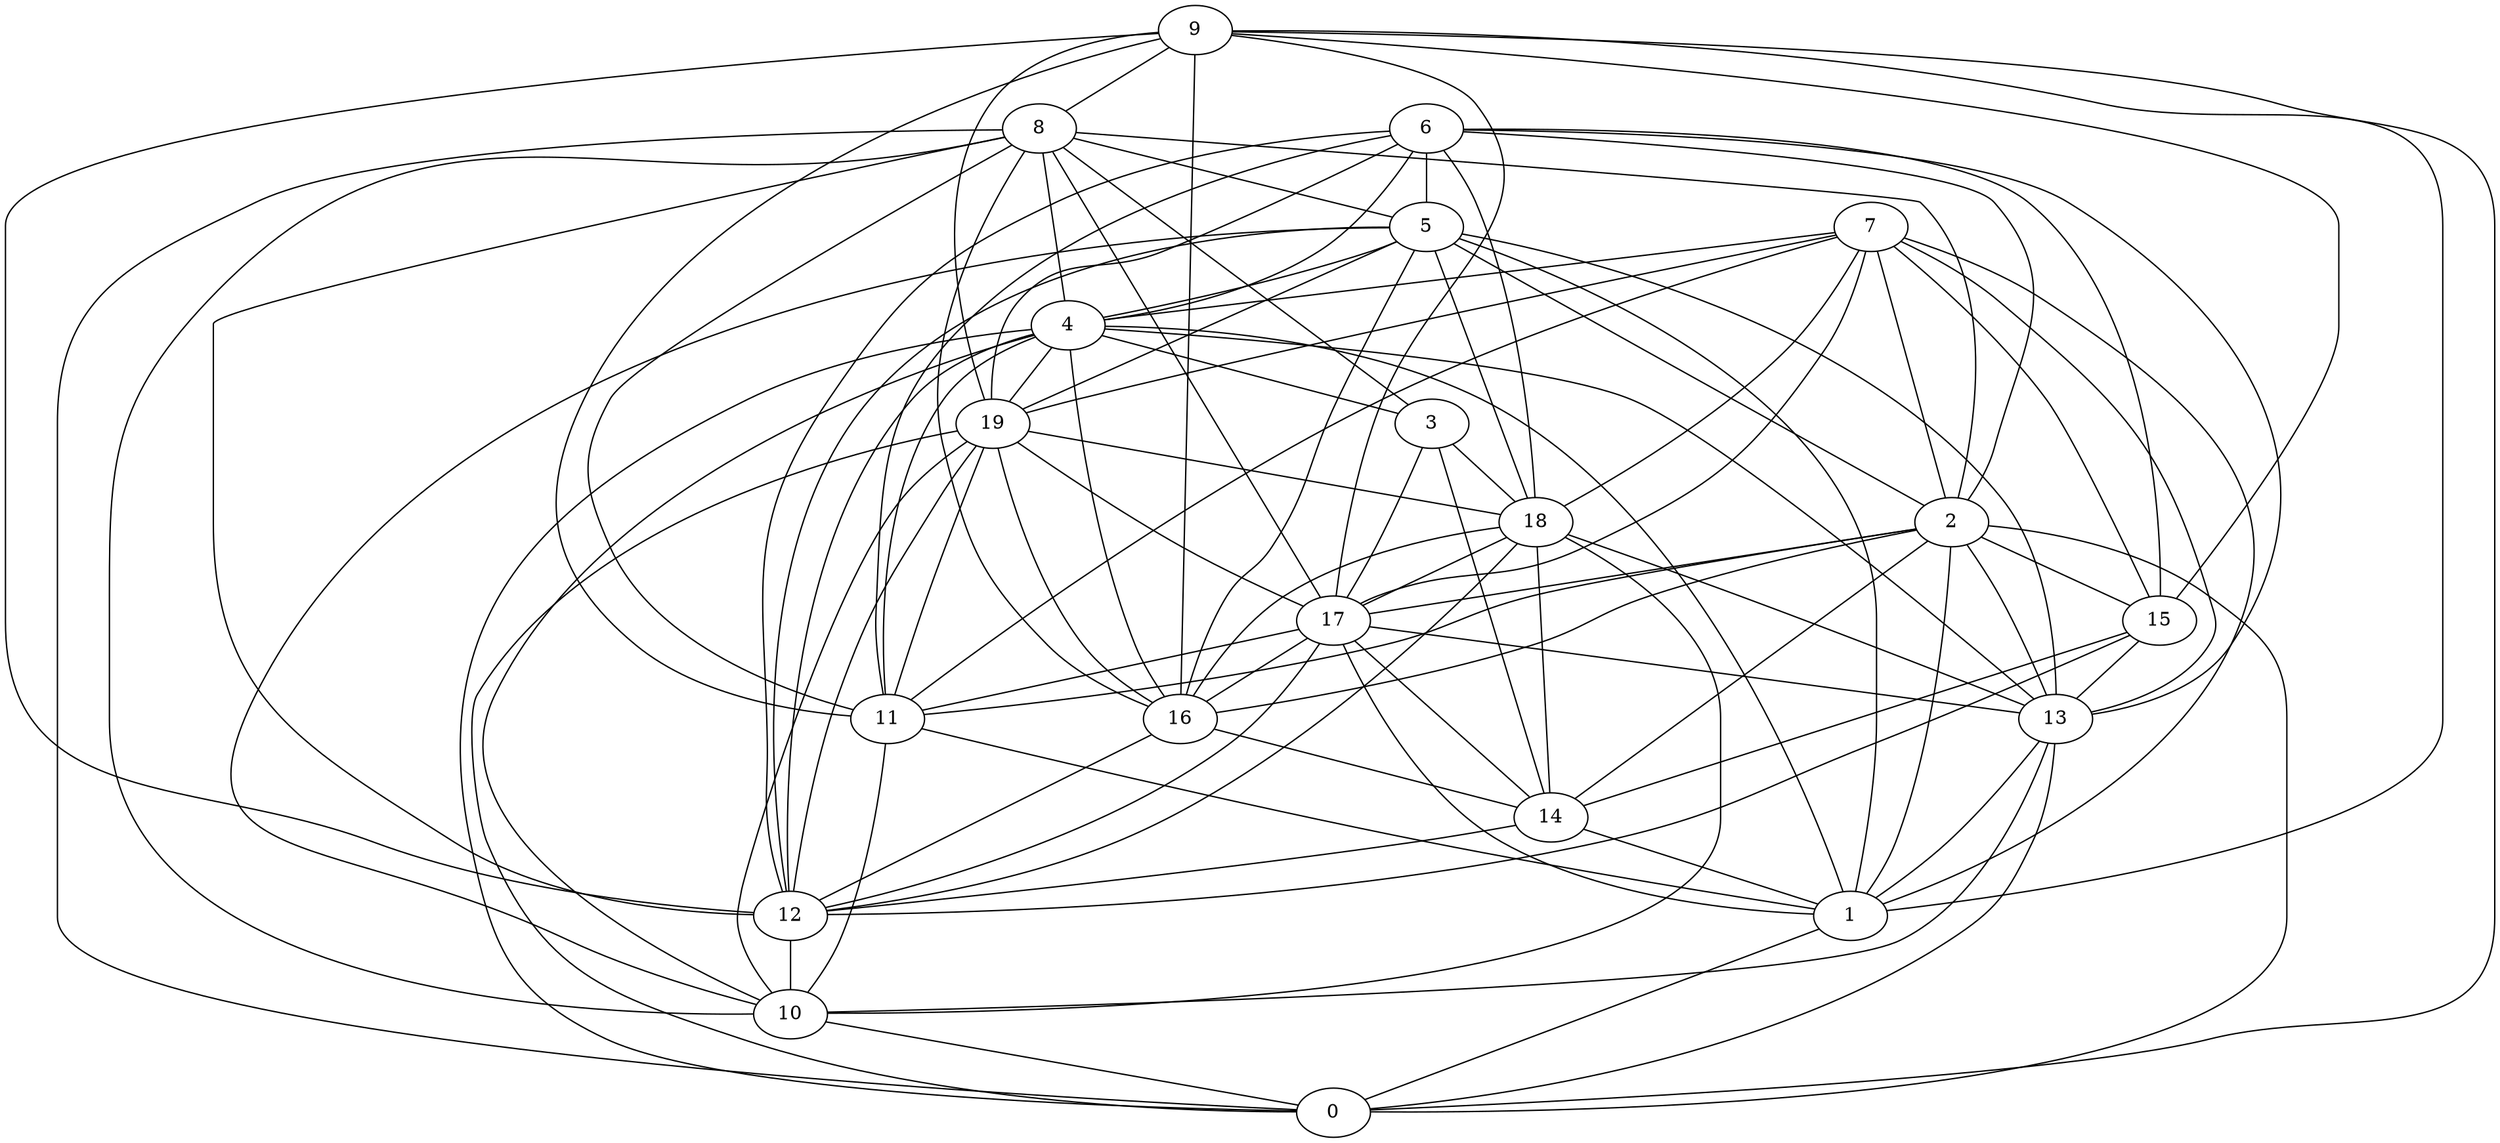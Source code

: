 digraph GG_graph {

subgraph G_graph {
edge [color = black]
"5" -> "12" [dir = none]
"5" -> "13" [dir = none]
"5" -> "4" [dir = none]
"5" -> "1" [dir = none]
"5" -> "2" [dir = none]
"5" -> "19" [dir = none]
"5" -> "16" [dir = none]
"8" -> "2" [dir = none]
"8" -> "10" [dir = none]
"8" -> "12" [dir = none]
"10" -> "0" [dir = none]
"14" -> "12" [dir = none]
"14" -> "1" [dir = none]
"16" -> "14" [dir = none]
"3" -> "17" [dir = none]
"3" -> "14" [dir = none]
"9" -> "17" [dir = none]
"9" -> "12" [dir = none]
"9" -> "19" [dir = none]
"9" -> "15" [dir = none]
"9" -> "16" [dir = none]
"9" -> "8" [dir = none]
"11" -> "10" [dir = none]
"18" -> "14" [dir = none]
"18" -> "10" [dir = none]
"18" -> "17" [dir = none]
"18" -> "16" [dir = none]
"18" -> "12" [dir = none]
"4" -> "3" [dir = none]
"4" -> "13" [dir = none]
"4" -> "19" [dir = none]
"4" -> "0" [dir = none]
"4" -> "10" [dir = none]
"13" -> "10" [dir = none]
"13" -> "0" [dir = none]
"7" -> "17" [dir = none]
"7" -> "15" [dir = none]
"7" -> "4" [dir = none]
"7" -> "18" [dir = none]
"17" -> "13" [dir = none]
"17" -> "1" [dir = none]
"17" -> "12" [dir = none]
"2" -> "15" [dir = none]
"2" -> "1" [dir = none]
"2" -> "13" [dir = none]
"19" -> "11" [dir = none]
"19" -> "0" [dir = none]
"19" -> "10" [dir = none]
"19" -> "16" [dir = none]
"19" -> "17" [dir = none]
"6" -> "11" [dir = none]
"6" -> "18" [dir = none]
"6" -> "15" [dir = none]
"6" -> "12" [dir = none]
"6" -> "19" [dir = none]
"6" -> "2" [dir = none]
"6" -> "4" [dir = none]
"9" -> "1" [dir = none]
"7" -> "13" [dir = none]
"4" -> "11" [dir = none]
"5" -> "10" [dir = none]
"19" -> "18" [dir = none]
"6" -> "13" [dir = none]
"17" -> "16" [dir = none]
"1" -> "0" [dir = none]
"8" -> "17" [dir = none]
"8" -> "5" [dir = none]
"16" -> "12" [dir = none]
"7" -> "19" [dir = none]
"8" -> "4" [dir = none]
"8" -> "0" [dir = none]
"4" -> "16" [dir = none]
"8" -> "3" [dir = none]
"3" -> "18" [dir = none]
"7" -> "1" [dir = none]
"4" -> "1" [dir = none]
"6" -> "5" [dir = none]
"8" -> "16" [dir = none]
"7" -> "11" [dir = none]
"4" -> "12" [dir = none]
"2" -> "17" [dir = none]
"17" -> "14" [dir = none]
"15" -> "12" [dir = none]
"7" -> "2" [dir = none]
"18" -> "13" [dir = none]
"15" -> "13" [dir = none]
"2" -> "14" [dir = none]
"11" -> "1" [dir = none]
"13" -> "1" [dir = none]
"2" -> "0" [dir = none]
"19" -> "12" [dir = none]
"15" -> "14" [dir = none]
"17" -> "11" [dir = none]
"8" -> "11" [dir = none]
"12" -> "10" [dir = none]
"5" -> "18" [dir = none]
"2" -> "11" [dir = none]
"9" -> "0" [dir = none]
"9" -> "11" [dir = none]
"2" -> "16" [dir = none]
}

}

